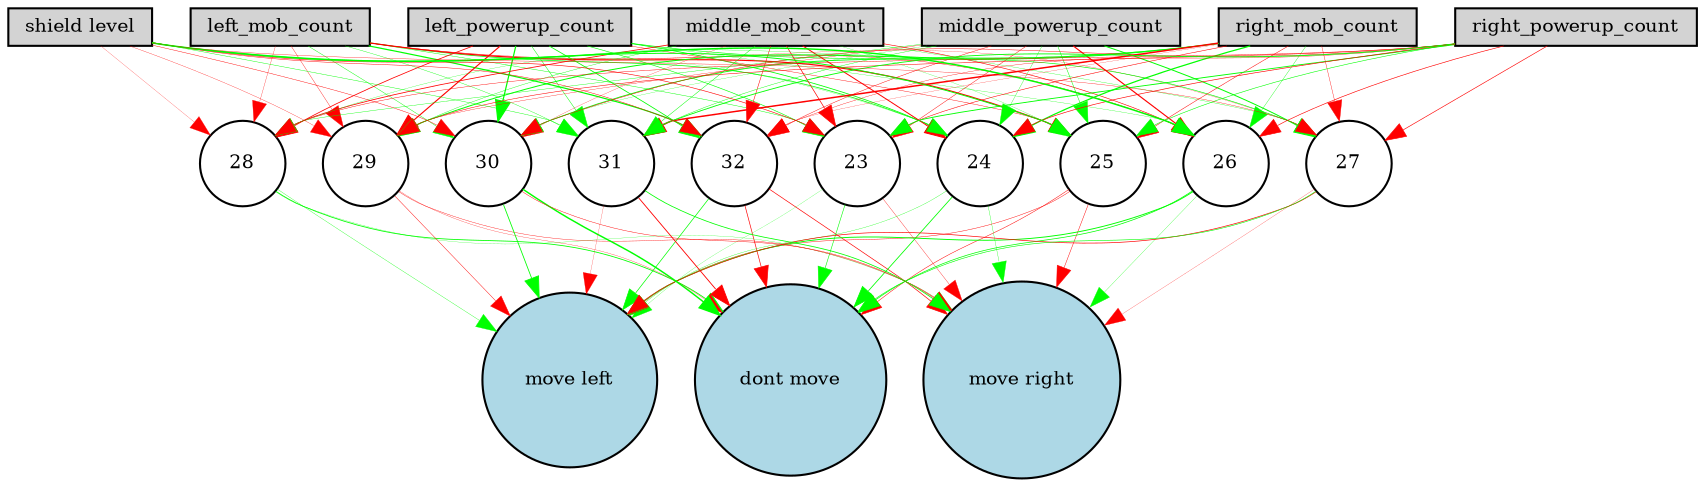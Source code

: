 digraph {
	node [fontsize=9 height=0.2 shape=circle width=0.2]
	left_mob_count [fillcolor=lightgray shape=box style=filled]
	left_powerup_count [fillcolor=lightgray shape=box style=filled]
	middle_mob_count [fillcolor=lightgray shape=box style=filled]
	middle_powerup_count [fillcolor=lightgray shape=box style=filled]
	right_mob_count [fillcolor=lightgray shape=box style=filled]
	right_powerup_count [fillcolor=lightgray shape=box style=filled]
	"shield level" [fillcolor=lightgray shape=box style=filled]
	"move left" [fillcolor=lightblue style=filled]
	"dont move" [fillcolor=lightblue style=filled]
	"move right" [fillcolor=lightblue style=filled]
	32 [fillcolor=white style=filled]
	23 [fillcolor=white style=filled]
	24 [fillcolor=white style=filled]
	25 [fillcolor=white style=filled]
	26 [fillcolor=white style=filled]
	27 [fillcolor=white style=filled]
	28 [fillcolor=white style=filled]
	29 [fillcolor=white style=filled]
	30 [fillcolor=white style=filled]
	31 [fillcolor=white style=filled]
	left_mob_count -> 23 [color=green penwidth=0.2145974041899651 style=solid]
	left_mob_count -> 24 [color=green penwidth=0.3568550759813367 style=solid]
	left_mob_count -> 25 [color=red penwidth=0.5666381123284353 style=solid]
	left_mob_count -> 26 [color=red penwidth=0.1884906339517304 style=solid]
	left_mob_count -> 27 [color=red penwidth=0.1075246786372358 style=solid]
	left_mob_count -> 28 [color=red penwidth=0.134659665115903 style=solid]
	left_mob_count -> 29 [color=red penwidth=0.17434061237744286 style=solid]
	left_mob_count -> 30 [color=green penwidth=0.21009783396490284 style=solid]
	left_mob_count -> 31 [color=green penwidth=0.1774848625778611 style=solid]
	left_mob_count -> 32 [color=green penwidth=0.5762283477104236 style=solid]
	left_powerup_count -> 23 [color=green penwidth=0.29195060239267306 style=solid]
	left_powerup_count -> 24 [color=green penwidth=0.3822222922859062 style=solid]
	left_powerup_count -> 25 [color=red penwidth=0.1933924131571804 style=solid]
	left_powerup_count -> 26 [color=green penwidth=0.13761755940872034 style=solid]
	left_powerup_count -> 27 [color=green penwidth=0.30506227368010785 style=solid]
	left_powerup_count -> 28 [color=red penwidth=0.37695535427271754 style=solid]
	left_powerup_count -> 29 [color=red penwidth=0.5427040772431491 style=solid]
	left_powerup_count -> 30 [color=green penwidth=0.5765175477513721 style=solid]
	left_powerup_count -> 31 [color=green penwidth=0.2311342088770839 style=solid]
	left_powerup_count -> 32 [color=green penwidth=0.37683555320745343 style=solid]
	middle_mob_count -> 23 [color=red penwidth=0.33173610544952403 style=solid]
	middle_mob_count -> 24 [color=red penwidth=0.47080185830152643 style=solid]
	middle_mob_count -> 25 [color=green penwidth=0.11473891790575486 style=solid]
	middle_mob_count -> 26 [color=red penwidth=0.2912710926548844 style=solid]
	middle_mob_count -> 27 [color=green penwidth=0.14041557200563648 style=solid]
	middle_mob_count -> 28 [color=red penwidth=0.37857774666640254 style=solid]
	middle_mob_count -> 29 [color=green penwidth=0.18234710475338695 style=solid]
	middle_mob_count -> 30 [color=red penwidth=0.11689735962251643 style=solid]
	middle_mob_count -> 31 [color=green penwidth=0.22870241140143363 style=solid]
	middle_mob_count -> 32 [color=red penwidth=0.2512651917962291 style=solid]
	middle_powerup_count -> 23 [color=red penwidth=0.21371326969796767 style=solid]
	middle_powerup_count -> 24 [color=green penwidth=0.1558890301726984 style=solid]
	middle_powerup_count -> 25 [color=green penwidth=0.238269502960319 style=solid]
	middle_powerup_count -> 26 [color=red penwidth=0.5512529184965056 style=solid]
	middle_powerup_count -> 27 [color=green penwidth=0.4731858347337369 style=solid]
	middle_powerup_count -> 28 [color=green penwidth=0.1851076182995321 style=solid]
	middle_powerup_count -> 29 [color=red penwidth=0.15279862012423395 style=solid]
	middle_powerup_count -> 30 [color=green penwidth=0.11515832148795682 style=solid]
	middle_powerup_count -> 31 [color=green penwidth=0.19713326629797903 style=solid]
	middle_powerup_count -> 32 [color=red penwidth=0.21300203329191164 style=solid]
	right_mob_count -> 23 [color=red penwidth=0.2601671286830389 style=solid]
	right_mob_count -> 24 [color=green penwidth=0.5846276471789016 style=solid]
	right_mob_count -> 25 [color=red penwidth=0.2350270594035505 style=solid]
	right_mob_count -> 26 [color=green penwidth=0.17013823478761153 style=solid]
	right_mob_count -> 27 [color=red penwidth=0.1763660209699122 style=solid]
	right_mob_count -> 28 [color=green penwidth=0.1294849551859651 style=solid]
	right_mob_count -> 29 [color=green penwidth=0.4761004618485498 style=solid]
	right_mob_count -> 30 [color=green penwidth=0.4186873538873299 style=solid]
	right_mob_count -> 31 [color=red penwidth=0.7110936485550601 style=solid]
	right_mob_count -> 32 [color=red penwidth=0.10181902669814627 style=solid]
	right_powerup_count -> 23 [color=green penwidth=0.42951330293404555 style=solid]
	right_powerup_count -> 24 [color=red penwidth=0.3053492399672859 style=solid]
	right_powerup_count -> 25 [color=green penwidth=0.2697889977025726 style=solid]
	right_powerup_count -> 26 [color=red penwidth=0.29603695138093533 style=solid]
	right_powerup_count -> 27 [color=red penwidth=0.2956245979374459 style=solid]
	right_powerup_count -> 28 [color=red penwidth=0.20562611912300022 style=solid]
	right_powerup_count -> 29 [color=red penwidth=0.24927621596345276 style=solid]
	right_powerup_count -> 30 [color=red penwidth=0.22286518220544188 style=solid]
	right_powerup_count -> 31 [color=green penwidth=0.41978065159037714 style=solid]
	right_powerup_count -> 32 [color=red penwidth=0.1642080674574305 style=solid]
	"shield level" -> 23 [color=red penwidth=0.28464332215118004 style=solid]
	"shield level" -> 24 [color=green penwidth=0.10521808806732161 style=solid]
	"shield level" -> 25 [color=green penwidth=0.45235359959844346 style=solid]
	"shield level" -> 26 [color=green penwidth=0.6942825200755955 style=solid]
	"shield level" -> 27 [color=red penwidth=0.16147799918380207 style=solid]
	"shield level" -> 28 [color=red penwidth=0.10205731016397471 style=solid]
	"shield level" -> 29 [color=red penwidth=0.14329193324508438 style=solid]
	"shield level" -> 30 [color=red penwidth=0.2033402591110104 style=solid]
	"shield level" -> 31 [color=green penwidth=0.20202139109503173 style=solid]
	"shield level" -> 32 [color=red penwidth=0.21853067594811448 style=solid]
	23 -> "move left" [color=green penwidth=0.10068887784571653 style=solid]
	23 -> "dont move" [color=green penwidth=0.2736442430351441 style=solid]
	23 -> "move right" [color=red penwidth=0.15929862231478173 style=solid]
	24 -> "move left" [color=green penwidth=0.14915162223180065 style=solid]
	24 -> "dont move" [color=green penwidth=0.3911363271162587 style=solid]
	24 -> "move right" [color=green penwidth=0.1521456992234056 style=solid]
	25 -> "move left" [color=red penwidth=0.20792827800881403 style=solid]
	25 -> "dont move" [color=red penwidth=0.23650383538194017 style=solid]
	25 -> "move right" [color=red penwidth=0.2225132257209691 style=solid]
	26 -> "move left" [color=green penwidth=0.4479709936663422 style=solid]
	26 -> "dont move" [color=green penwidth=0.34436042271432576 style=solid]
	26 -> "move right" [color=green penwidth=0.12376925524461366 style=solid]
	27 -> "move left" [color=red penwidth=0.3278428093455038 style=solid]
	27 -> "dont move" [color=green penwidth=0.2849084338449268 style=solid]
	27 -> "move right" [color=red penwidth=0.1082661049294844 style=solid]
	28 -> "move left" [color=green penwidth=0.1587088674027522 style=solid]
	28 -> "dont move" [color=green penwidth=0.39349457988154113 style=solid]
	28 -> "move right" [color=green penwidth=0.11398241689414196 style=solid]
	29 -> "move left" [color=red penwidth=0.2110427008159258 style=solid]
	29 -> "dont move" [color=red penwidth=0.1252000139173844 style=solid]
	29 -> "move right" [color=red penwidth=0.17617605067387193 style=solid]
	30 -> "move left" [color=green penwidth=0.39487202809891686 style=solid]
	30 -> "dont move" [color=green penwidth=0.6947717652629948 style=solid]
	30 -> "move right" [color=red penwidth=0.20720801578551795 style=solid]
	31 -> "move left" [color=red penwidth=0.1031062634629444 style=solid]
	31 -> "dont move" [color=red penwidth=0.42120235529745553 style=solid]
	31 -> "move right" [color=green penwidth=0.37844652955724245 style=solid]
	32 -> "move left" [color=green penwidth=0.3394037056556088 style=solid]
	32 -> "dont move" [color=red penwidth=0.3168186238706143 style=solid]
	32 -> "move right" [color=red penwidth=0.31857765434589336 style=solid]
}
